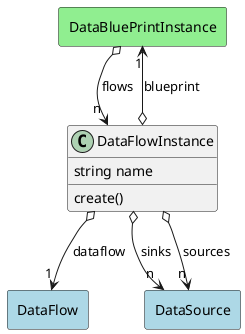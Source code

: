 @startuml

class "DataFlowInstance" as Model {
 string name

 create()
 
}

rectangle "DataBluePrintInstance" as DataBluePrintInstance #lightblue {
}

Model o--> "1" DataBluePrintInstance : blueprint


rectangle "DataFlow" as DataFlow #lightblue {
}

Model o--> "1" DataFlow : dataflow


rectangle "DataSource" as DataSource #lightblue {
}

Model o--> "n" DataSource : sinks


rectangle "DataSource" as DataSource #lightblue {
}

Model o--> "n" DataSource : sources




    rectangle "DataBluePrintInstance" as DataBluePrintInstance #lightgreen {
    }
    
        DataBluePrintInstance   o--> "n" Model : "flows"
    

@enduml
